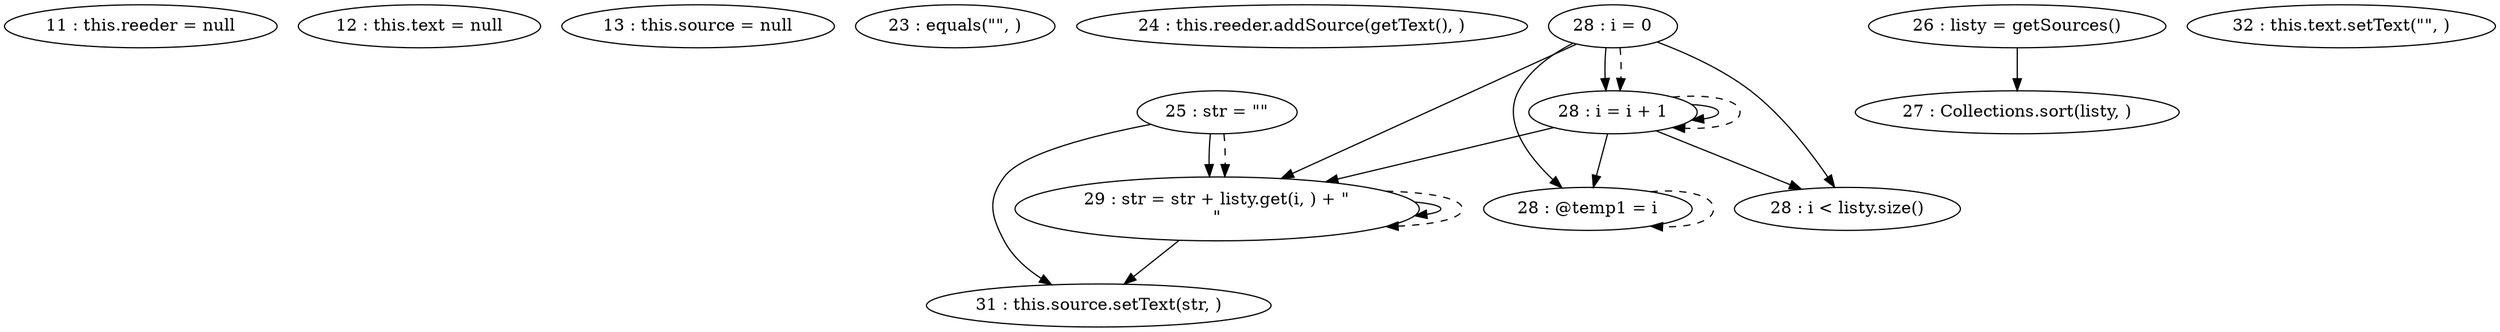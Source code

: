 digraph G {
"11 : this.reeder = null"
"12 : this.text = null"
"13 : this.source = null"
"23 : equals(\"\", )"
"24 : this.reeder.addSource(getText(), )"
"25 : str = \"\""
"25 : str = \"\"" -> "31 : this.source.setText(str, )"
"25 : str = \"\"" -> "29 : str = str + listy.get(i, ) + \"\n\""
"25 : str = \"\"" -> "29 : str = str + listy.get(i, ) + \"\n\"" [style=dashed]
"26 : listy = getSources()"
"26 : listy = getSources()" -> "27 : Collections.sort(listy, )"
"27 : Collections.sort(listy, )"
"28 : i = 0"
"28 : i = 0" -> "28 : i = i + 1"
"28 : i = 0" -> "28 : i < listy.size()"
"28 : i = 0" -> "28 : @temp1 = i"
"28 : i = 0" -> "29 : str = str + listy.get(i, ) + \"\n\""
"28 : i = 0" -> "28 : i = i + 1" [style=dashed]
"28 : i < listy.size()"
"29 : str = str + listy.get(i, ) + \"\n\""
"29 : str = str + listy.get(i, ) + \"\n\"" -> "31 : this.source.setText(str, )"
"29 : str = str + listy.get(i, ) + \"\n\"" -> "29 : str = str + listy.get(i, ) + \"\n\""
"29 : str = str + listy.get(i, ) + \"\n\"" -> "29 : str = str + listy.get(i, ) + \"\n\"" [style=dashed]
"28 : @temp1 = i"
"28 : @temp1 = i" -> "28 : @temp1 = i" [style=dashed]
"28 : i = i + 1"
"28 : i = i + 1" -> "28 : i = i + 1"
"28 : i = i + 1" -> "28 : i < listy.size()"
"28 : i = i + 1" -> "28 : @temp1 = i"
"28 : i = i + 1" -> "29 : str = str + listy.get(i, ) + \"\n\""
"28 : i = i + 1" -> "28 : i = i + 1" [style=dashed]
"31 : this.source.setText(str, )"
"32 : this.text.setText(\"\", )"
}
